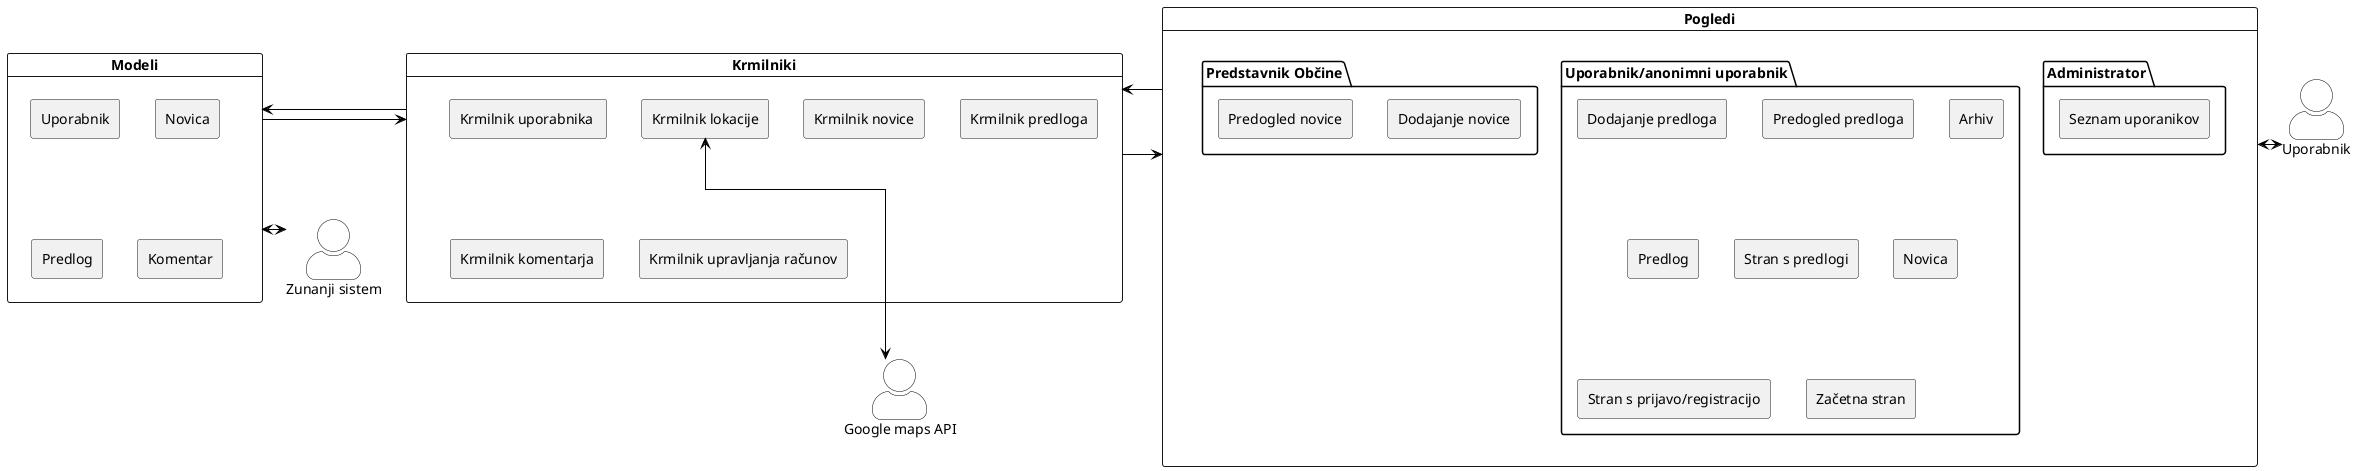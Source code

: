 @startuml LogičniPogled
skinparam backgroundcolor white
skinparam defaultTextAlignment center
skinparam usecase {
  backgroundColor white
  borderColor #5FB8EC
  arrowColor black
}
skinparam actorBorderColor black
skinparam actorBackgroundColor white
skinparam Linetype ortho
skinparam actorStyle awesome

'top to bottom direction

skinparam defaultTextAlignment center

'actor "Zunanji sistem" as ZA
'actor "Uporabnik" as U
'actor "Google maps API" as GMA

card Modeli as mod{
    rectangle "Uporabnik" as UP
    rectangle "Novica" as O
    rectangle "Predlog" as P
    rectangle "Komentar" as S
}
card Krmilniki as krm{
    rectangle "Krmilnik uporabnika " as K1
    rectangle "Krmilnik novice" as K2
    rectangle "Krmilnik predloga" as K3
    rectangle "Krmilnik komentarja" as K4
    rectangle "Krmilnik upravljanja računov"
    rectangle "Krmilnik lokacije" as K5

}

card Pogledi{
    folder Administrator as adm {
        rectangle "Seznam uporanikov" as r1
    }
    folder "Uporabnik/anonimni uporabnik" as spreh {
        rectangle "Dodajanje predloga" as r3
        rectangle "Predogled predloga" as r12
        rectangle "Arhiv" as r4
        rectangle "Predlog" as r5
        rectangle "Stran s predlogi" as r6
        rectangle "Novica" as r7
        rectangle "Stran s prijavo/registracijo" as r8
        rectangle "Začetna stran" as r9
    }
    folder "Predstavnik Občine" as klic {
        rectangle "Dodajanje novice" as r10
        rectangle "Predogled novice" as r312

    }
}

mod -> krm
krm -> mod

krm ----right---> Pogledi
Pogledi ----right---> krm

actor "Google maps API" as GMA
actor "Zunanji sistem" as ZA
actor "Uporabnik" as U

U <-> Pogledi
GMA <-up--> K5

ZA <-up-> mod
'krm -up-> ZA